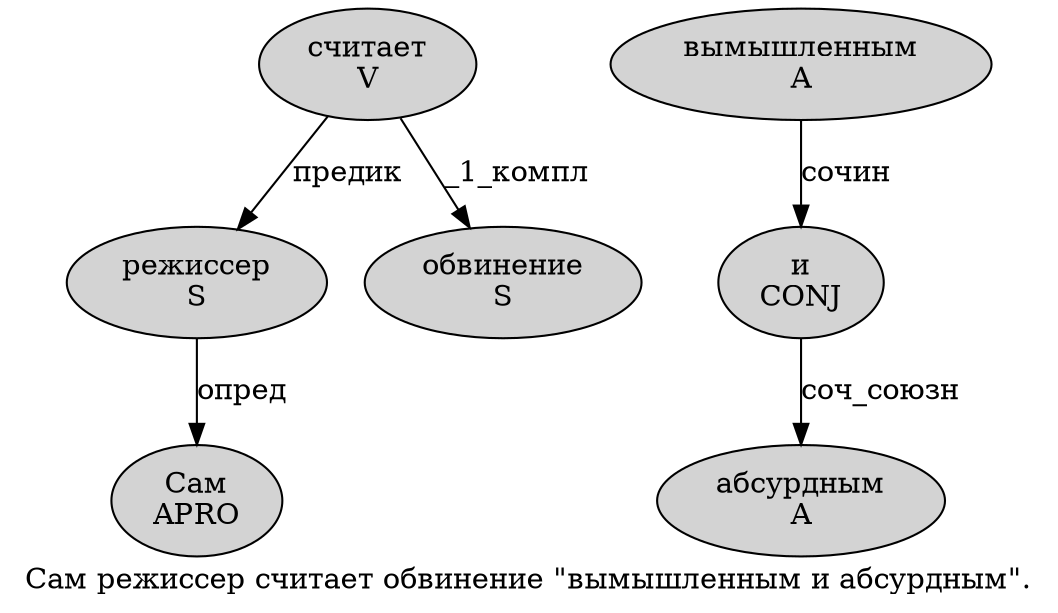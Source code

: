 digraph SENTENCE_545 {
	graph [label="Сам режиссер считает обвинение \"вымышленным и абсурдным\"."]
	node [style=filled]
		0 [label="Сам
APRO" color="" fillcolor=lightgray penwidth=1 shape=ellipse]
		1 [label="режиссер
S" color="" fillcolor=lightgray penwidth=1 shape=ellipse]
		2 [label="считает
V" color="" fillcolor=lightgray penwidth=1 shape=ellipse]
		3 [label="обвинение
S" color="" fillcolor=lightgray penwidth=1 shape=ellipse]
		5 [label="вымышленным
A" color="" fillcolor=lightgray penwidth=1 shape=ellipse]
		6 [label="и
CONJ" color="" fillcolor=lightgray penwidth=1 shape=ellipse]
		7 [label="абсурдным
A" color="" fillcolor=lightgray penwidth=1 shape=ellipse]
			1 -> 0 [label="опред"]
			5 -> 6 [label="сочин"]
			6 -> 7 [label="соч_союзн"]
			2 -> 1 [label="предик"]
			2 -> 3 [label="_1_компл"]
}